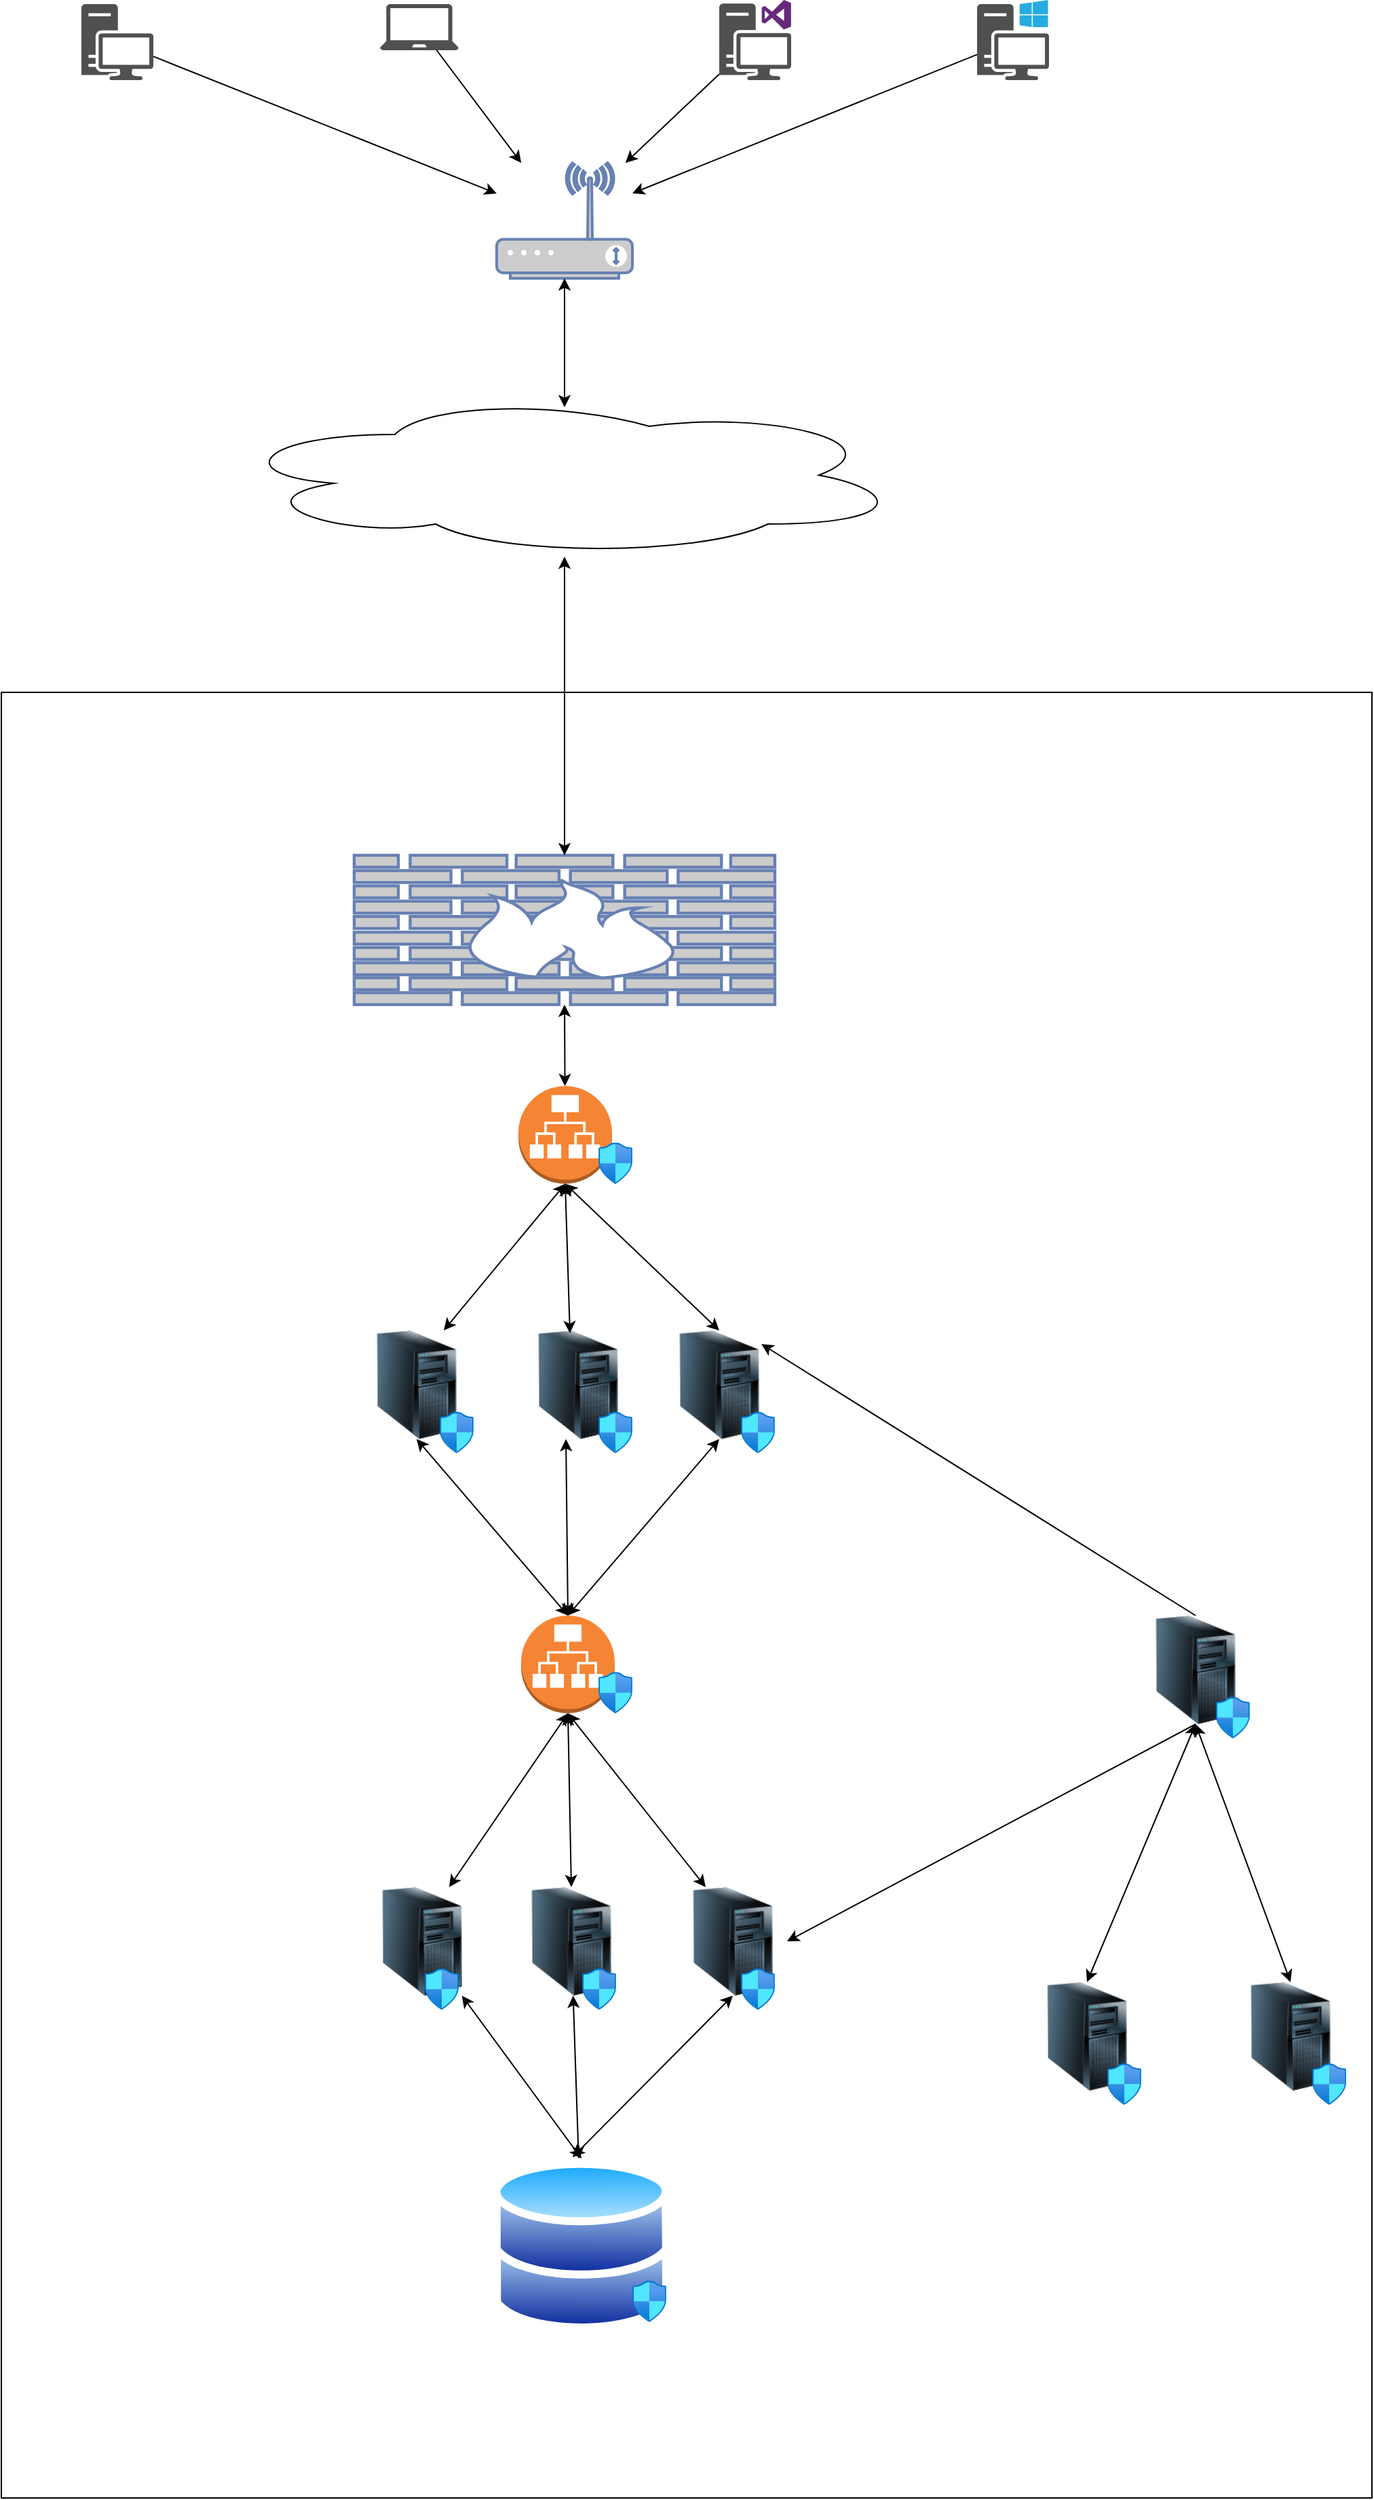 <mxfile version="21.6.2" type="github">
  <diagram name="Page-1" id="IjWerqWPmZBtlasoV66V">
    <mxGraphModel dx="1434" dy="1896" grid="1" gridSize="10" guides="1" tooltips="1" connect="1" arrows="1" fold="1" page="1" pageScale="1" pageWidth="850" pageHeight="1100" math="0" shadow="0">
      <root>
        <mxCell id="0" />
        <mxCell id="1" parent="0" />
        <mxCell id="XXNCJ_Wn4SwCIZURzr-Y-1" value="" style="sketch=0;pointerEvents=1;shadow=0;dashed=0;html=1;strokeColor=none;fillColor=#505050;labelPosition=center;verticalLabelPosition=bottom;verticalAlign=top;outlineConnect=0;align=center;shape=mxgraph.office.devices.laptop;" vertex="1" parent="1">
          <mxGeometry x="289" y="-227" width="58" height="34" as="geometry" />
        </mxCell>
        <mxCell id="XXNCJ_Wn4SwCIZURzr-Y-2" value="" style="sketch=0;pointerEvents=1;shadow=0;dashed=0;html=1;strokeColor=none;fillColor=#505050;labelPosition=center;verticalLabelPosition=bottom;verticalAlign=top;outlineConnect=0;align=center;shape=mxgraph.office.devices.workstation_pc;" vertex="1" parent="1">
          <mxGeometry x="729" y="-230" width="53" height="59" as="geometry" />
        </mxCell>
        <mxCell id="XXNCJ_Wn4SwCIZURzr-Y-3" value="" style="sketch=0;pointerEvents=1;shadow=0;dashed=0;html=1;strokeColor=none;fillColor=#505050;labelPosition=center;verticalLabelPosition=bottom;verticalAlign=top;outlineConnect=0;align=center;shape=mxgraph.office.devices.workstation_visual_studio;" vertex="1" parent="1">
          <mxGeometry x="539" y="-230" width="53" height="59" as="geometry" />
        </mxCell>
        <mxCell id="XXNCJ_Wn4SwCIZURzr-Y-4" value="" style="sketch=0;pointerEvents=1;shadow=0;dashed=0;html=1;strokeColor=none;fillColor=#505050;labelPosition=center;verticalLabelPosition=bottom;verticalAlign=top;outlineConnect=0;align=center;shape=mxgraph.office.devices.workstation;" vertex="1" parent="1">
          <mxGeometry x="69" y="-227" width="53" height="56" as="geometry" />
        </mxCell>
        <mxCell id="XXNCJ_Wn4SwCIZURzr-Y-5" value="" style="fontColor=#0066CC;verticalAlign=top;verticalLabelPosition=bottom;labelPosition=center;align=center;html=1;outlineConnect=0;fillColor=#CCCCCC;strokeColor=#6881B3;gradientColor=none;gradientDirection=north;strokeWidth=2;shape=mxgraph.networks.wireless_modem;" vertex="1" parent="1">
          <mxGeometry x="375" y="-110" width="100" height="85" as="geometry" />
        </mxCell>
        <mxCell id="XXNCJ_Wn4SwCIZURzr-Y-6" value="" style="endArrow=classic;html=1;rounded=0;" edge="1" parent="1" source="XXNCJ_Wn4SwCIZURzr-Y-4" target="XXNCJ_Wn4SwCIZURzr-Y-5">
          <mxGeometry width="50" height="50" relative="1" as="geometry">
            <mxPoint x="70" y="440" as="sourcePoint" />
            <mxPoint x="120" y="390" as="targetPoint" />
          </mxGeometry>
        </mxCell>
        <mxCell id="XXNCJ_Wn4SwCIZURzr-Y-7" value="" style="endArrow=classic;html=1;rounded=0;" edge="1" parent="1" source="XXNCJ_Wn4SwCIZURzr-Y-1" target="XXNCJ_Wn4SwCIZURzr-Y-5">
          <mxGeometry width="50" height="50" relative="1" as="geometry">
            <mxPoint x="340" y="430.5" as="sourcePoint" />
            <mxPoint x="625" y="330.5" as="targetPoint" />
          </mxGeometry>
        </mxCell>
        <mxCell id="XXNCJ_Wn4SwCIZURzr-Y-8" value="" style="endArrow=classic;html=1;rounded=0;" edge="1" parent="1" source="XXNCJ_Wn4SwCIZURzr-Y-3" target="XXNCJ_Wn4SwCIZURzr-Y-5">
          <mxGeometry width="50" height="50" relative="1" as="geometry">
            <mxPoint x="323" y="441" as="sourcePoint" />
            <mxPoint x="379" y="375" as="targetPoint" />
          </mxGeometry>
        </mxCell>
        <mxCell id="XXNCJ_Wn4SwCIZURzr-Y-9" value="" style="endArrow=classic;html=1;rounded=0;" edge="1" parent="1" source="XXNCJ_Wn4SwCIZURzr-Y-2" target="XXNCJ_Wn4SwCIZURzr-Y-5">
          <mxGeometry width="50" height="50" relative="1" as="geometry">
            <mxPoint x="333" y="451" as="sourcePoint" />
            <mxPoint x="389" y="385" as="targetPoint" />
          </mxGeometry>
        </mxCell>
        <mxCell id="XXNCJ_Wn4SwCIZURzr-Y-10" value="" style="ellipse;shape=cloud;whiteSpace=wrap;html=1;" vertex="1" parent="1">
          <mxGeometry x="175" y="60" width="500" height="120" as="geometry" />
        </mxCell>
        <mxCell id="XXNCJ_Wn4SwCIZURzr-Y-11" value="" style="endArrow=classic;startArrow=classic;html=1;rounded=0;entryX=0.5;entryY=0.083;entryDx=0;entryDy=0;entryPerimeter=0;" edge="1" parent="1" source="XXNCJ_Wn4SwCIZURzr-Y-5" target="XXNCJ_Wn4SwCIZURzr-Y-10">
          <mxGeometry width="50" height="50" relative="1" as="geometry">
            <mxPoint x="220" y="290" as="sourcePoint" />
            <mxPoint x="270" y="240" as="targetPoint" />
          </mxGeometry>
        </mxCell>
        <mxCell id="XXNCJ_Wn4SwCIZURzr-Y-13" value="" style="rounded=0;whiteSpace=wrap;html=1;" vertex="1" parent="1">
          <mxGeometry x="10" y="280" width="1010" height="1330" as="geometry" />
        </mxCell>
        <mxCell id="XXNCJ_Wn4SwCIZURzr-Y-15" value="" style="fontColor=#0066CC;verticalAlign=top;verticalLabelPosition=bottom;labelPosition=center;align=center;html=1;outlineConnect=0;fillColor=#CCCCCC;strokeColor=#6881B3;gradientColor=none;gradientDirection=north;strokeWidth=2;shape=mxgraph.networks.firewall;" vertex="1" parent="1">
          <mxGeometry x="270" y="400" width="310" height="110" as="geometry" />
        </mxCell>
        <mxCell id="XXNCJ_Wn4SwCIZURzr-Y-16" value="" style="outlineConnect=0;dashed=0;verticalLabelPosition=bottom;verticalAlign=top;align=center;html=1;shape=mxgraph.aws3.application_load_balancer;fillColor=#F58534;gradientColor=none;" vertex="1" parent="1">
          <mxGeometry x="391" y="570" width="69" height="72" as="geometry" />
        </mxCell>
        <mxCell id="XXNCJ_Wn4SwCIZURzr-Y-17" value="" style="image;html=1;image=img/lib/clip_art/computers/Server_Tower_128x128.png" vertex="1" parent="1">
          <mxGeometry x="276" y="750" width="80" height="80" as="geometry" />
        </mxCell>
        <mxCell id="XXNCJ_Wn4SwCIZURzr-Y-18" value="" style="image;html=1;image=img/lib/clip_art/computers/Server_Tower_128x128.png" vertex="1" parent="1">
          <mxGeometry x="395" y="750" width="80" height="80" as="geometry" />
        </mxCell>
        <mxCell id="XXNCJ_Wn4SwCIZURzr-Y-19" value="" style="image;html=1;image=img/lib/clip_art/computers/Server_Tower_128x128.png" vertex="1" parent="1">
          <mxGeometry x="499" y="750" width="80" height="80" as="geometry" />
        </mxCell>
        <mxCell id="XXNCJ_Wn4SwCIZURzr-Y-20" value="" style="outlineConnect=0;dashed=0;verticalLabelPosition=bottom;verticalAlign=top;align=center;html=1;shape=mxgraph.aws3.application_load_balancer;fillColor=#F58534;gradientColor=none;" vertex="1" parent="1">
          <mxGeometry x="393" y="960" width="69" height="72" as="geometry" />
        </mxCell>
        <mxCell id="XXNCJ_Wn4SwCIZURzr-Y-21" value="" style="image;html=1;image=img/lib/clip_art/computers/Server_Tower_128x128.png" vertex="1" parent="1">
          <mxGeometry x="280" y="1160" width="80" height="80" as="geometry" />
        </mxCell>
        <mxCell id="XXNCJ_Wn4SwCIZURzr-Y-22" value="" style="image;html=1;image=img/lib/clip_art/computers/Server_Tower_128x128.png" vertex="1" parent="1">
          <mxGeometry x="390" y="1160" width="80" height="80" as="geometry" />
        </mxCell>
        <mxCell id="XXNCJ_Wn4SwCIZURzr-Y-23" value="" style="image;html=1;image=img/lib/clip_art/computers/Server_Tower_128x128.png" vertex="1" parent="1">
          <mxGeometry x="509" y="1160" width="80" height="80" as="geometry" />
        </mxCell>
        <mxCell id="XXNCJ_Wn4SwCIZURzr-Y-24" value="" style="image;aspect=fixed;perimeter=ellipsePerimeter;html=1;align=center;shadow=0;dashed=0;spacingTop=3;image=img/lib/active_directory/databases.svg;" vertex="1" parent="1">
          <mxGeometry x="372" y="1360" width="131" height="128.38" as="geometry" />
        </mxCell>
        <mxCell id="XXNCJ_Wn4SwCIZURzr-Y-25" value="" style="image;aspect=fixed;html=1;points=[];align=center;fontSize=12;image=img/lib/azure2/networking/Network_Security_Groups.svg;" vertex="1" parent="1">
          <mxGeometry x="450" y="611.64" width="25" height="30.36" as="geometry" />
        </mxCell>
        <mxCell id="XXNCJ_Wn4SwCIZURzr-Y-26" value="" style="image;aspect=fixed;html=1;points=[];align=center;fontSize=12;image=img/lib/azure2/networking/Network_Security_Groups.svg;" vertex="1" parent="1">
          <mxGeometry x="555" y="810" width="25" height="30.36" as="geometry" />
        </mxCell>
        <mxCell id="XXNCJ_Wn4SwCIZURzr-Y-27" value="" style="image;aspect=fixed;html=1;points=[];align=center;fontSize=12;image=img/lib/azure2/networking/Network_Security_Groups.svg;" vertex="1" parent="1">
          <mxGeometry x="450" y="810" width="25" height="30.36" as="geometry" />
        </mxCell>
        <mxCell id="XXNCJ_Wn4SwCIZURzr-Y-28" value="" style="image;aspect=fixed;html=1;points=[];align=center;fontSize=12;image=img/lib/azure2/networking/Network_Security_Groups.svg;" vertex="1" parent="1">
          <mxGeometry x="333" y="810" width="25" height="30.36" as="geometry" />
        </mxCell>
        <mxCell id="XXNCJ_Wn4SwCIZURzr-Y-29" value="" style="image;aspect=fixed;html=1;points=[];align=center;fontSize=12;image=img/lib/azure2/networking/Network_Security_Groups.svg;" vertex="1" parent="1">
          <mxGeometry x="450" y="1001.64" width="25" height="30.36" as="geometry" />
        </mxCell>
        <mxCell id="XXNCJ_Wn4SwCIZURzr-Y-30" value="" style="image;aspect=fixed;html=1;points=[];align=center;fontSize=12;image=img/lib/azure2/networking/Network_Security_Groups.svg;" vertex="1" parent="1">
          <mxGeometry x="322" y="1220" width="25" height="30.36" as="geometry" />
        </mxCell>
        <mxCell id="XXNCJ_Wn4SwCIZURzr-Y-31" value="" style="image;aspect=fixed;html=1;points=[];align=center;fontSize=12;image=img/lib/azure2/networking/Network_Security_Groups.svg;" vertex="1" parent="1">
          <mxGeometry x="438" y="1220" width="25" height="30.36" as="geometry" />
        </mxCell>
        <mxCell id="XXNCJ_Wn4SwCIZURzr-Y-32" value="" style="image;aspect=fixed;html=1;points=[];align=center;fontSize=12;image=img/lib/azure2/networking/Network_Security_Groups.svg;" vertex="1" parent="1">
          <mxGeometry x="555" y="1220" width="25" height="30.36" as="geometry" />
        </mxCell>
        <mxCell id="XXNCJ_Wn4SwCIZURzr-Y-33" value="" style="image;aspect=fixed;html=1;points=[];align=center;fontSize=12;image=img/lib/azure2/networking/Network_Security_Groups.svg;" vertex="1" parent="1">
          <mxGeometry x="475" y="1450" width="25" height="30.36" as="geometry" />
        </mxCell>
        <mxCell id="XXNCJ_Wn4SwCIZURzr-Y-34" value="" style="endArrow=classic;startArrow=classic;html=1;rounded=0;" edge="1" parent="1" source="XXNCJ_Wn4SwCIZURzr-Y-15" target="XXNCJ_Wn4SwCIZURzr-Y-10">
          <mxGeometry width="50" height="50" relative="1" as="geometry">
            <mxPoint x="140" y="490" as="sourcePoint" />
            <mxPoint x="190" y="440" as="targetPoint" />
          </mxGeometry>
        </mxCell>
        <mxCell id="XXNCJ_Wn4SwCIZURzr-Y-35" value="" style="endArrow=classic;startArrow=classic;html=1;rounded=0;exitX=0.5;exitY=1;exitDx=0;exitDy=0;exitPerimeter=0;" edge="1" parent="1" source="XXNCJ_Wn4SwCIZURzr-Y-15" target="XXNCJ_Wn4SwCIZURzr-Y-16">
          <mxGeometry width="50" height="50" relative="1" as="geometry">
            <mxPoint x="334" y="547" as="sourcePoint" />
            <mxPoint x="334" y="642" as="targetPoint" />
          </mxGeometry>
        </mxCell>
        <mxCell id="XXNCJ_Wn4SwCIZURzr-Y-36" value="" style="endArrow=classic;startArrow=classic;html=1;rounded=0;entryX=0.5;entryY=1;entryDx=0;entryDy=0;entryPerimeter=0;exitX=0.425;exitY=0.025;exitDx=0;exitDy=0;exitPerimeter=0;" edge="1" parent="1" source="XXNCJ_Wn4SwCIZURzr-Y-18" target="XXNCJ_Wn4SwCIZURzr-Y-16">
          <mxGeometry width="50" height="50" relative="1" as="geometry">
            <mxPoint x="333" y="669.97" as="sourcePoint" />
            <mxPoint x="183" y="542.029" as="targetPoint" />
          </mxGeometry>
        </mxCell>
        <mxCell id="XXNCJ_Wn4SwCIZURzr-Y-37" value="" style="endArrow=classic;startArrow=classic;html=1;rounded=0;exitX=0.75;exitY=0;exitDx=0;exitDy=0;entryX=0.5;entryY=1;entryDx=0;entryDy=0;entryPerimeter=0;" edge="1" parent="1" source="XXNCJ_Wn4SwCIZURzr-Y-17" target="XXNCJ_Wn4SwCIZURzr-Y-16">
          <mxGeometry width="50" height="50" relative="1" as="geometry">
            <mxPoint x="307.5" y="740" as="sourcePoint" />
            <mxPoint x="426" y="650" as="targetPoint" />
          </mxGeometry>
        </mxCell>
        <mxCell id="XXNCJ_Wn4SwCIZURzr-Y-38" value="" style="endArrow=classic;startArrow=classic;html=1;rounded=0;exitX=0.5;exitY=0;exitDx=0;exitDy=0;entryX=0.5;entryY=1;entryDx=0;entryDy=0;entryPerimeter=0;" edge="1" parent="1" source="XXNCJ_Wn4SwCIZURzr-Y-19" target="XXNCJ_Wn4SwCIZURzr-Y-16">
          <mxGeometry width="50" height="50" relative="1" as="geometry">
            <mxPoint x="620" y="716" as="sourcePoint" />
            <mxPoint x="713" y="600" as="targetPoint" />
          </mxGeometry>
        </mxCell>
        <mxCell id="XXNCJ_Wn4SwCIZURzr-Y-39" value="" style="endArrow=classic;startArrow=classic;html=1;rounded=0;exitX=0.5;exitY=0;exitDx=0;exitDy=0;exitPerimeter=0;entryX=0.388;entryY=1;entryDx=0;entryDy=0;entryPerimeter=0;" edge="1" parent="1" source="XXNCJ_Wn4SwCIZURzr-Y-20" target="XXNCJ_Wn4SwCIZURzr-Y-18">
          <mxGeometry width="50" height="50" relative="1" as="geometry">
            <mxPoint x="428" y="950.36" as="sourcePoint" />
            <mxPoint x="430" y="840" as="targetPoint" />
          </mxGeometry>
        </mxCell>
        <mxCell id="XXNCJ_Wn4SwCIZURzr-Y-40" value="" style="endArrow=classic;startArrow=classic;html=1;rounded=0;exitX=0.5;exitY=0;exitDx=0;exitDy=0;entryX=0.5;entryY=1;entryDx=0;entryDy=0;entryPerimeter=0;" edge="1" parent="1" source="XXNCJ_Wn4SwCIZURzr-Y-22" target="XXNCJ_Wn4SwCIZURzr-Y-20">
          <mxGeometry width="50" height="50" relative="1" as="geometry">
            <mxPoint x="377" y="1200" as="sourcePoint" />
            <mxPoint x="375" y="1070" as="targetPoint" />
          </mxGeometry>
        </mxCell>
        <mxCell id="XXNCJ_Wn4SwCIZURzr-Y-41" value="" style="endArrow=classic;startArrow=classic;html=1;rounded=0;exitX=0.75;exitY=0;exitDx=0;exitDy=0;entryX=0.5;entryY=1;entryDx=0;entryDy=0;entryPerimeter=0;" edge="1" parent="1" source="XXNCJ_Wn4SwCIZURzr-Y-21" target="XXNCJ_Wn4SwCIZURzr-Y-20">
          <mxGeometry width="50" height="50" relative="1" as="geometry">
            <mxPoint x="280" y="1168.36" as="sourcePoint" />
            <mxPoint x="430" y="1040" as="targetPoint" />
          </mxGeometry>
        </mxCell>
        <mxCell id="XXNCJ_Wn4SwCIZURzr-Y-42" value="" style="endArrow=classic;startArrow=classic;html=1;rounded=0;entryX=0.5;entryY=1;entryDx=0;entryDy=0;entryPerimeter=0;exitX=0.25;exitY=0;exitDx=0;exitDy=0;" edge="1" parent="1" source="XXNCJ_Wn4SwCIZURzr-Y-23" target="XXNCJ_Wn4SwCIZURzr-Y-20">
          <mxGeometry width="50" height="50" relative="1" as="geometry">
            <mxPoint x="595" y="1168.36" as="sourcePoint" />
            <mxPoint x="430" y="1040" as="targetPoint" />
          </mxGeometry>
        </mxCell>
        <mxCell id="XXNCJ_Wn4SwCIZURzr-Y-43" value="" style="endArrow=classic;startArrow=classic;html=1;rounded=0;exitX=0.45;exitY=-0.008;exitDx=0;exitDy=0;entryX=0.5;entryY=1;entryDx=0;entryDy=0;exitPerimeter=0;" edge="1" parent="1" source="XXNCJ_Wn4SwCIZURzr-Y-24" target="XXNCJ_Wn4SwCIZURzr-Y-23">
          <mxGeometry width="50" height="50" relative="1" as="geometry">
            <mxPoint x="645" y="1428" as="sourcePoint" />
            <mxPoint x="643" y="1300" as="targetPoint" />
          </mxGeometry>
        </mxCell>
        <mxCell id="XXNCJ_Wn4SwCIZURzr-Y-44" value="" style="endArrow=classic;startArrow=classic;html=1;rounded=0;" edge="1" parent="1" source="XXNCJ_Wn4SwCIZURzr-Y-24" target="XXNCJ_Wn4SwCIZURzr-Y-22">
          <mxGeometry width="50" height="50" relative="1" as="geometry">
            <mxPoint x="442" y="1360" as="sourcePoint" />
            <mxPoint x="427" y="1240" as="targetPoint" />
          </mxGeometry>
        </mxCell>
        <mxCell id="XXNCJ_Wn4SwCIZURzr-Y-45" value="" style="endArrow=classic;startArrow=classic;html=1;rounded=0;entryX=0.5;entryY=0;entryDx=0;entryDy=0;" edge="1" parent="1" source="XXNCJ_Wn4SwCIZURzr-Y-21" target="XXNCJ_Wn4SwCIZURzr-Y-24">
          <mxGeometry width="50" height="50" relative="1" as="geometry">
            <mxPoint x="744" y="1428" as="sourcePoint" />
            <mxPoint x="643" y="1300" as="targetPoint" />
          </mxGeometry>
        </mxCell>
        <mxCell id="XXNCJ_Wn4SwCIZURzr-Y-46" value="" style="endArrow=classic;startArrow=classic;html=1;rounded=0;exitX=0.5;exitY=0;exitDx=0;exitDy=0;exitPerimeter=0;entryX=0.5;entryY=1;entryDx=0;entryDy=0;" edge="1" parent="1" source="XXNCJ_Wn4SwCIZURzr-Y-20" target="XXNCJ_Wn4SwCIZURzr-Y-17">
          <mxGeometry width="50" height="50" relative="1" as="geometry">
            <mxPoint x="322" y="980" as="sourcePoint" />
            <mxPoint x="320" y="850" as="targetPoint" />
          </mxGeometry>
        </mxCell>
        <mxCell id="XXNCJ_Wn4SwCIZURzr-Y-47" value="" style="endArrow=classic;startArrow=classic;html=1;rounded=0;entryX=0.5;entryY=1;entryDx=0;entryDy=0;exitX=0.5;exitY=0;exitDx=0;exitDy=0;exitPerimeter=0;" edge="1" parent="1" source="XXNCJ_Wn4SwCIZURzr-Y-20" target="XXNCJ_Wn4SwCIZURzr-Y-19">
          <mxGeometry width="50" height="50" relative="1" as="geometry">
            <mxPoint x="430" y="960" as="sourcePoint" />
            <mxPoint x="578" y="860" as="targetPoint" />
          </mxGeometry>
        </mxCell>
        <mxCell id="XXNCJ_Wn4SwCIZURzr-Y-51" value="" style="image;html=1;image=img/lib/clip_art/computers/Server_Tower_128x128.png" vertex="1" parent="1">
          <mxGeometry x="850" y="960.0" width="80" height="80" as="geometry" />
        </mxCell>
        <mxCell id="XXNCJ_Wn4SwCIZURzr-Y-52" value="" style="image;aspect=fixed;html=1;points=[];align=center;fontSize=12;image=img/lib/azure2/networking/Network_Security_Groups.svg;" vertex="1" parent="1">
          <mxGeometry x="905" y="1020" width="25" height="30.36" as="geometry" />
        </mxCell>
        <mxCell id="XXNCJ_Wn4SwCIZURzr-Y-53" value="" style="image;html=1;image=img/lib/clip_art/computers/Server_Tower_128x128.png" vertex="1" parent="1">
          <mxGeometry x="770" y="1230.0" width="80" height="80" as="geometry" />
        </mxCell>
        <mxCell id="XXNCJ_Wn4SwCIZURzr-Y-54" value="" style="image;aspect=fixed;html=1;points=[];align=center;fontSize=12;image=img/lib/azure2/networking/Network_Security_Groups.svg;" vertex="1" parent="1">
          <mxGeometry x="825" y="1290" width="25" height="30.36" as="geometry" />
        </mxCell>
        <mxCell id="XXNCJ_Wn4SwCIZURzr-Y-55" value="" style="image;html=1;image=img/lib/clip_art/computers/Server_Tower_128x128.png" vertex="1" parent="1">
          <mxGeometry x="920" y="1230.0" width="80" height="80" as="geometry" />
        </mxCell>
        <mxCell id="XXNCJ_Wn4SwCIZURzr-Y-56" value="" style="image;aspect=fixed;html=1;points=[];align=center;fontSize=12;image=img/lib/azure2/networking/Network_Security_Groups.svg;" vertex="1" parent="1">
          <mxGeometry x="976" y="1290.0" width="25" height="30.36" as="geometry" />
        </mxCell>
        <mxCell id="XXNCJ_Wn4SwCIZURzr-Y-59" value="" style="endArrow=classic;html=1;rounded=0;exitX=0.5;exitY=0;exitDx=0;exitDy=0;entryX=0.888;entryY=0.125;entryDx=0;entryDy=0;entryPerimeter=0;" edge="1" parent="1" source="XXNCJ_Wn4SwCIZURzr-Y-51" target="XXNCJ_Wn4SwCIZURzr-Y-19">
          <mxGeometry width="50" height="50" relative="1" as="geometry">
            <mxPoint x="680" y="770" as="sourcePoint" />
            <mxPoint x="730" y="720" as="targetPoint" />
          </mxGeometry>
        </mxCell>
        <mxCell id="XXNCJ_Wn4SwCIZURzr-Y-60" value="" style="endArrow=classic;html=1;rounded=0;exitX=0.5;exitY=1;exitDx=0;exitDy=0;entryX=1;entryY=0.5;entryDx=0;entryDy=0;" edge="1" parent="1" source="XXNCJ_Wn4SwCIZURzr-Y-51" target="XXNCJ_Wn4SwCIZURzr-Y-23">
          <mxGeometry width="50" height="50" relative="1" as="geometry">
            <mxPoint x="851" y="910" as="sourcePoint" />
            <mxPoint x="570" y="913" as="targetPoint" />
          </mxGeometry>
        </mxCell>
        <mxCell id="XXNCJ_Wn4SwCIZURzr-Y-61" value="" style="endArrow=classic;startArrow=classic;html=1;rounded=0;entryX=0.5;entryY=1;entryDx=0;entryDy=0;exitX=0.5;exitY=0;exitDx=0;exitDy=0;" edge="1" parent="1" source="XXNCJ_Wn4SwCIZURzr-Y-53" target="XXNCJ_Wn4SwCIZURzr-Y-51">
          <mxGeometry width="50" height="50" relative="1" as="geometry">
            <mxPoint x="830" y="1180" as="sourcePoint" />
            <mxPoint x="880" y="1130" as="targetPoint" />
          </mxGeometry>
        </mxCell>
        <mxCell id="XXNCJ_Wn4SwCIZURzr-Y-62" value="" style="endArrow=classic;startArrow=classic;html=1;rounded=0;entryX=0.5;entryY=1;entryDx=0;entryDy=0;exitX=0.5;exitY=0;exitDx=0;exitDy=0;" edge="1" parent="1" source="XXNCJ_Wn4SwCIZURzr-Y-55" target="XXNCJ_Wn4SwCIZURzr-Y-51">
          <mxGeometry width="50" height="50" relative="1" as="geometry">
            <mxPoint x="960" y="1220" as="sourcePoint" />
            <mxPoint x="920" y="1060.36" as="targetPoint" />
          </mxGeometry>
        </mxCell>
      </root>
    </mxGraphModel>
  </diagram>
</mxfile>
